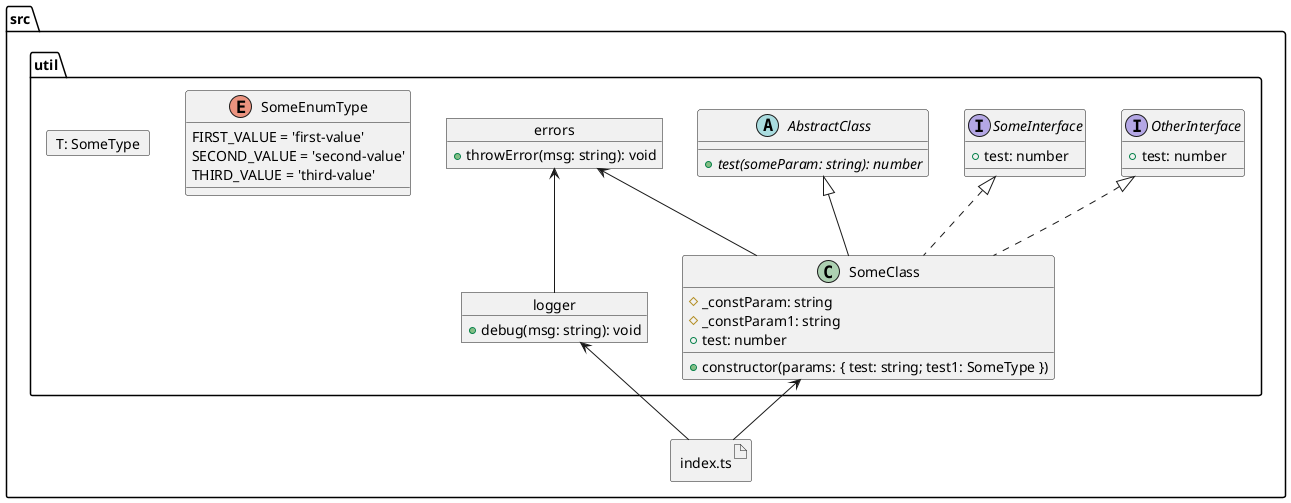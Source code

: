 @startuml
    folder "src" as src_b874d07 {
      artifact "index.ts" as index_ts_e4daf83f {
      }
      folder "util" as util_28bcbc6c {
        abstract "AbstractClass" as abstract_class_48ddc9a9 {
          + {abstract} test(someParam: string): number
        }
        object "errors" as errors_90641da1 {
          + throwError(msg: string): void
        }
        object "logger" as logger_d1ee5f1e {
          + debug(msg: string): void
        }
        interface "OtherInterface" as other_interface_9bbef566 {
          + test: number
        }
        card "T: SomeType" as some_type_3e48ea5d {
        }
        class "SomeClass" as some_class_3e48ea5d {
          # _constParam: string
          # _constParam1: string
          + constructor(params: { test: string; test1: SomeType })
          + test: number
        }
        enum "SomeEnumType" as some_enum_type_688a0b15 {
          FIRST_VALUE = 'first-value'
          SECOND_VALUE = 'second-value'
          THIRD_VALUE = 'third-value'
        }
        interface "SomeInterface" as some_interface_7947f676 {
          + test: number
        }
      }
    }
  index_ts_e4daf83f -up-> some_class_3e48ea5d
  index_ts_e4daf83f -up-> logger_d1ee5f1e
  logger_d1ee5f1e -up-> errors_90641da1
  some_class_3e48ea5d -up-> errors_90641da1
  some_class_3e48ea5d -up-|> abstract_class_48ddc9a9
  some_class_3e48ea5d .up.|> some_interface_7947f676
  some_class_3e48ea5d .up.|> other_interface_9bbef566
@enduml